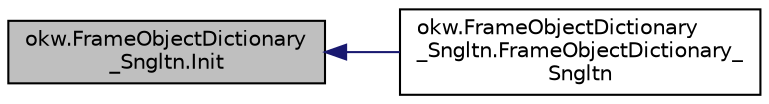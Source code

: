 digraph "okw.FrameObjectDictionary_Sngltn.Init"
{
 // INTERACTIVE_SVG=YES
  edge [fontname="Helvetica",fontsize="10",labelfontname="Helvetica",labelfontsize="10"];
  node [fontname="Helvetica",fontsize="10",shape=record];
  rankdir="LR";
  Node233 [label="okw.FrameObjectDictionary\l_Sngltn.Init",height=0.2,width=0.4,color="black", fillcolor="grey75", style="filled", fontcolor="black"];
  Node233 -> Node234 [dir="back",color="midnightblue",fontsize="10",style="solid",fontname="Helvetica"];
  Node234 [label="okw.FrameObjectDictionary\l_Sngltn.FrameObjectDictionary_\lSngltn",height=0.2,width=0.4,color="black", fillcolor="white", style="filled",URL="$classokw_1_1_frame_object_dictionary___sngltn.html#aca3d4bf06ca665795304f02b1bbe24eb",tooltip="Konstuktor der Klasse. "];
}

